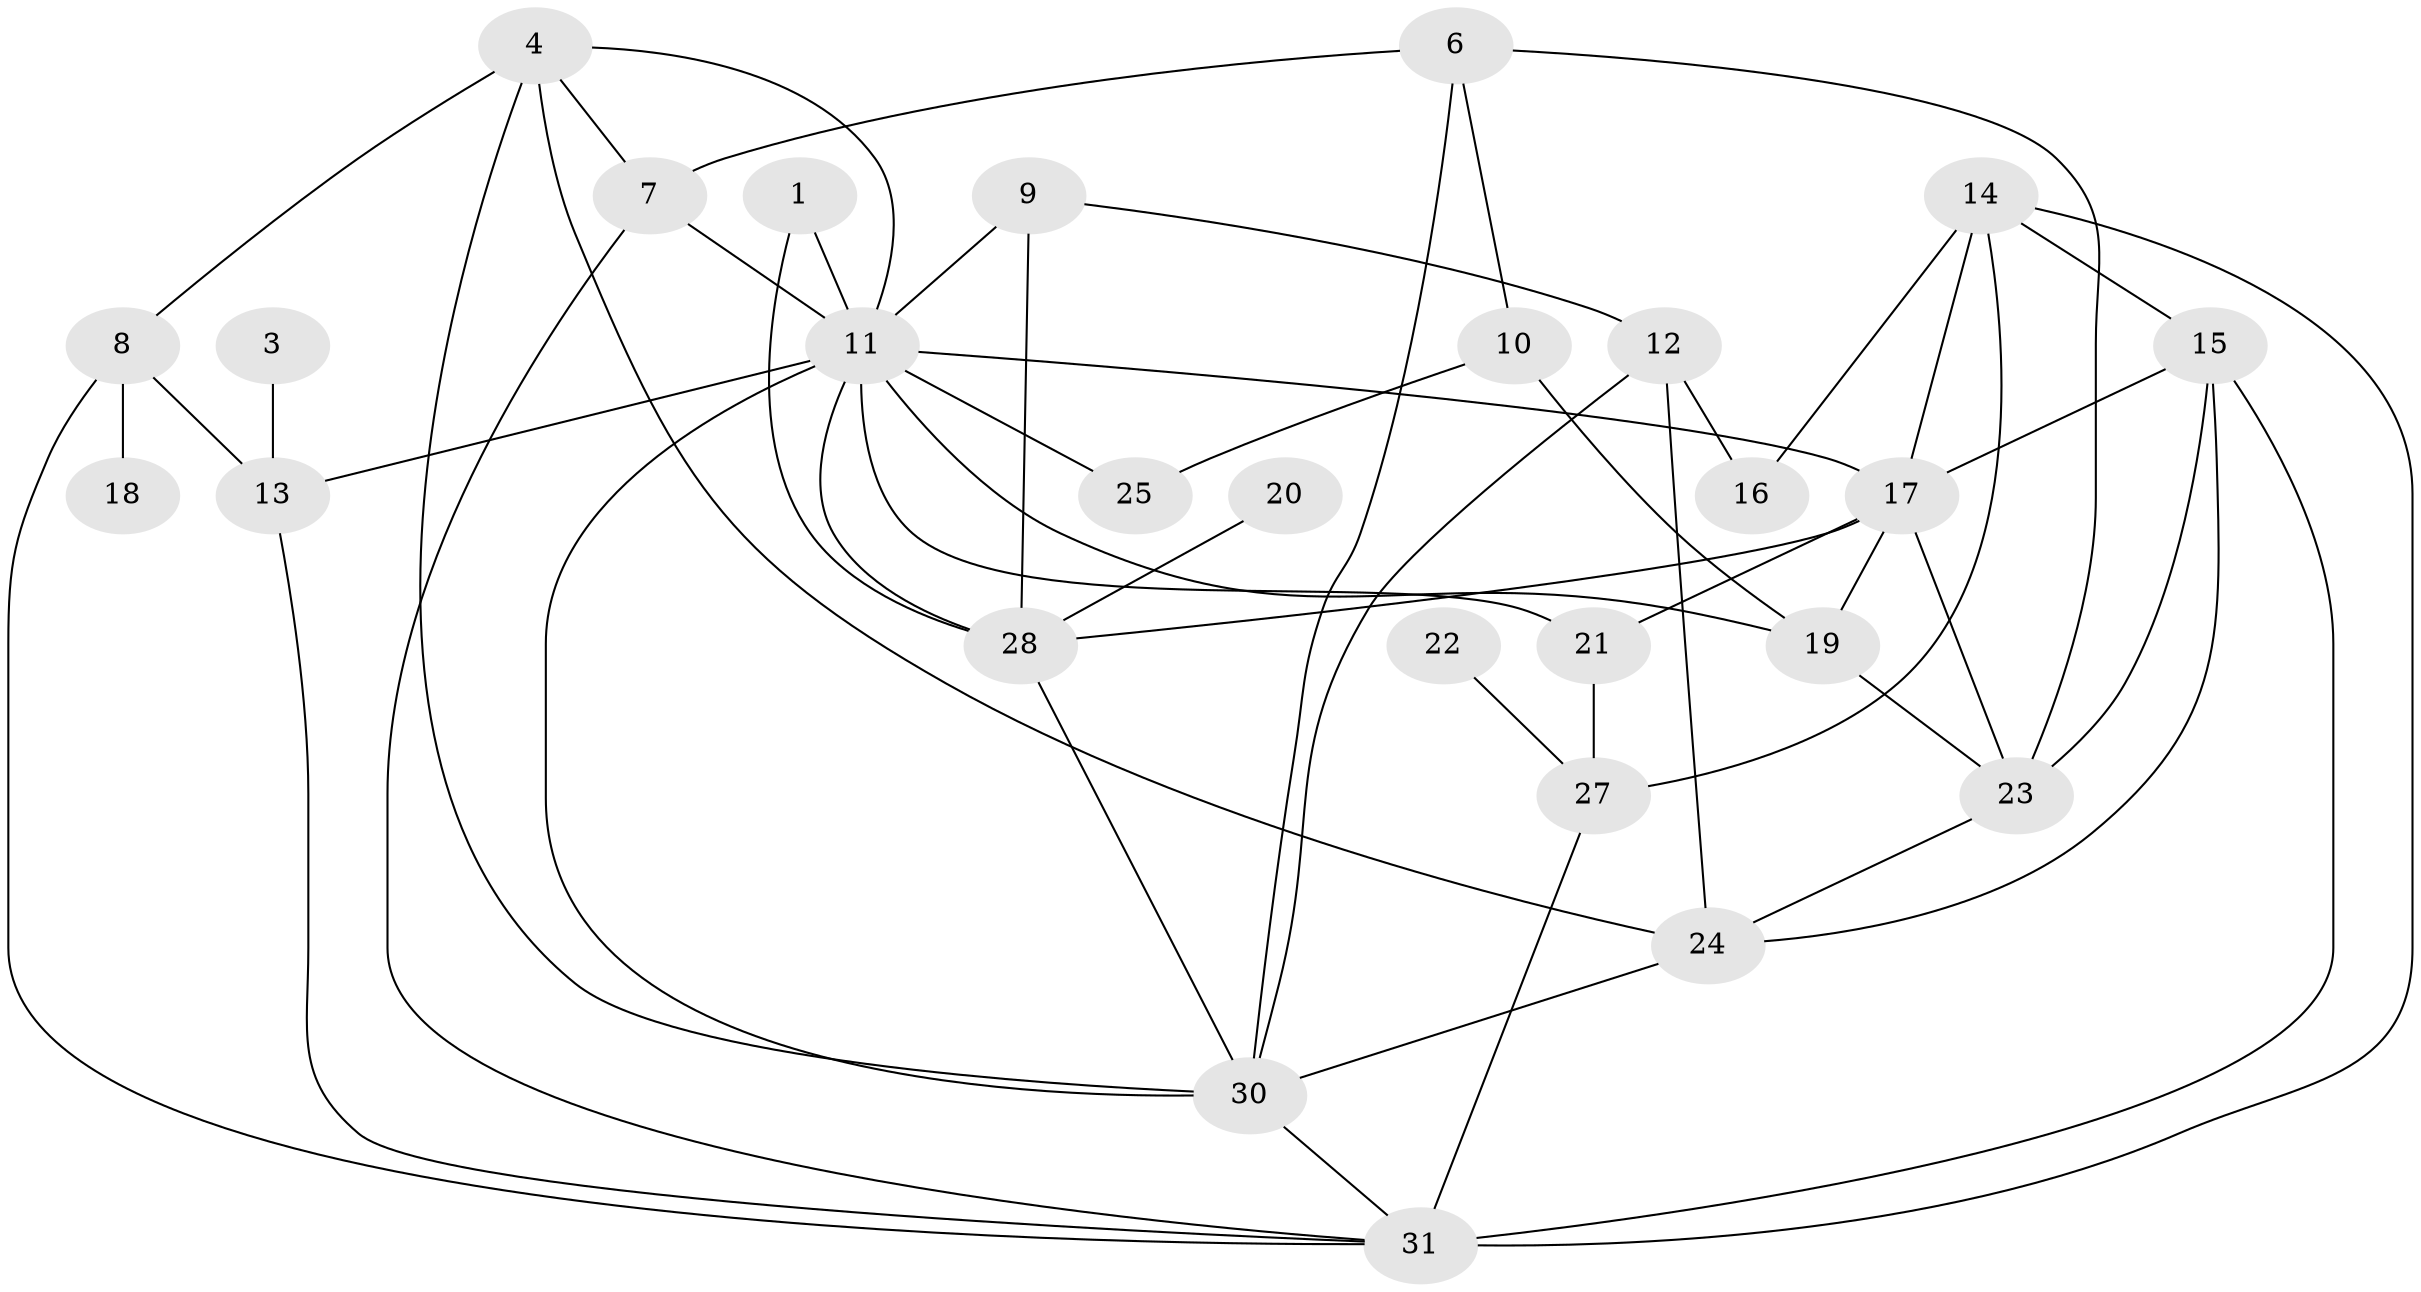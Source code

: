 // original degree distribution, {3: 0.25, 4: 0.2236842105263158, 2: 0.18421052631578946, 1: 0.13157894736842105, 0: 0.05263157894736842, 5: 0.13157894736842105, 9: 0.013157894736842105, 6: 0.013157894736842105}
// Generated by graph-tools (version 1.1) at 2025/35/03/04/25 23:35:43]
// undirected, 27 vertices, 55 edges
graph export_dot {
  node [color=gray90,style=filled];
  1;
  3;
  4;
  6;
  7;
  8;
  9;
  10;
  11;
  12;
  13;
  14;
  15;
  16;
  17;
  18;
  19;
  20;
  21;
  22;
  23;
  24;
  25;
  27;
  28;
  30;
  31;
  1 -- 11 [weight=1.0];
  1 -- 28 [weight=1.0];
  3 -- 13 [weight=1.0];
  4 -- 7 [weight=1.0];
  4 -- 8 [weight=1.0];
  4 -- 11 [weight=1.0];
  4 -- 24 [weight=2.0];
  4 -- 30 [weight=1.0];
  6 -- 7 [weight=1.0];
  6 -- 10 [weight=1.0];
  6 -- 23 [weight=1.0];
  6 -- 30 [weight=1.0];
  7 -- 11 [weight=1.0];
  7 -- 31 [weight=1.0];
  8 -- 13 [weight=1.0];
  8 -- 18 [weight=1.0];
  8 -- 31 [weight=1.0];
  9 -- 11 [weight=1.0];
  9 -- 12 [weight=1.0];
  9 -- 28 [weight=3.0];
  10 -- 19 [weight=1.0];
  10 -- 25 [weight=1.0];
  11 -- 13 [weight=1.0];
  11 -- 17 [weight=2.0];
  11 -- 19 [weight=1.0];
  11 -- 21 [weight=3.0];
  11 -- 25 [weight=2.0];
  11 -- 28 [weight=1.0];
  11 -- 30 [weight=1.0];
  12 -- 16 [weight=2.0];
  12 -- 24 [weight=1.0];
  12 -- 30 [weight=1.0];
  13 -- 31 [weight=1.0];
  14 -- 15 [weight=2.0];
  14 -- 16 [weight=1.0];
  14 -- 17 [weight=1.0];
  14 -- 27 [weight=1.0];
  14 -- 31 [weight=1.0];
  15 -- 17 [weight=2.0];
  15 -- 23 [weight=1.0];
  15 -- 24 [weight=2.0];
  15 -- 31 [weight=2.0];
  17 -- 19 [weight=1.0];
  17 -- 21 [weight=1.0];
  17 -- 23 [weight=1.0];
  17 -- 28 [weight=1.0];
  19 -- 23 [weight=1.0];
  20 -- 28 [weight=1.0];
  21 -- 27 [weight=2.0];
  22 -- 27 [weight=1.0];
  23 -- 24 [weight=1.0];
  24 -- 30 [weight=1.0];
  27 -- 31 [weight=1.0];
  28 -- 30 [weight=1.0];
  30 -- 31 [weight=1.0];
}
